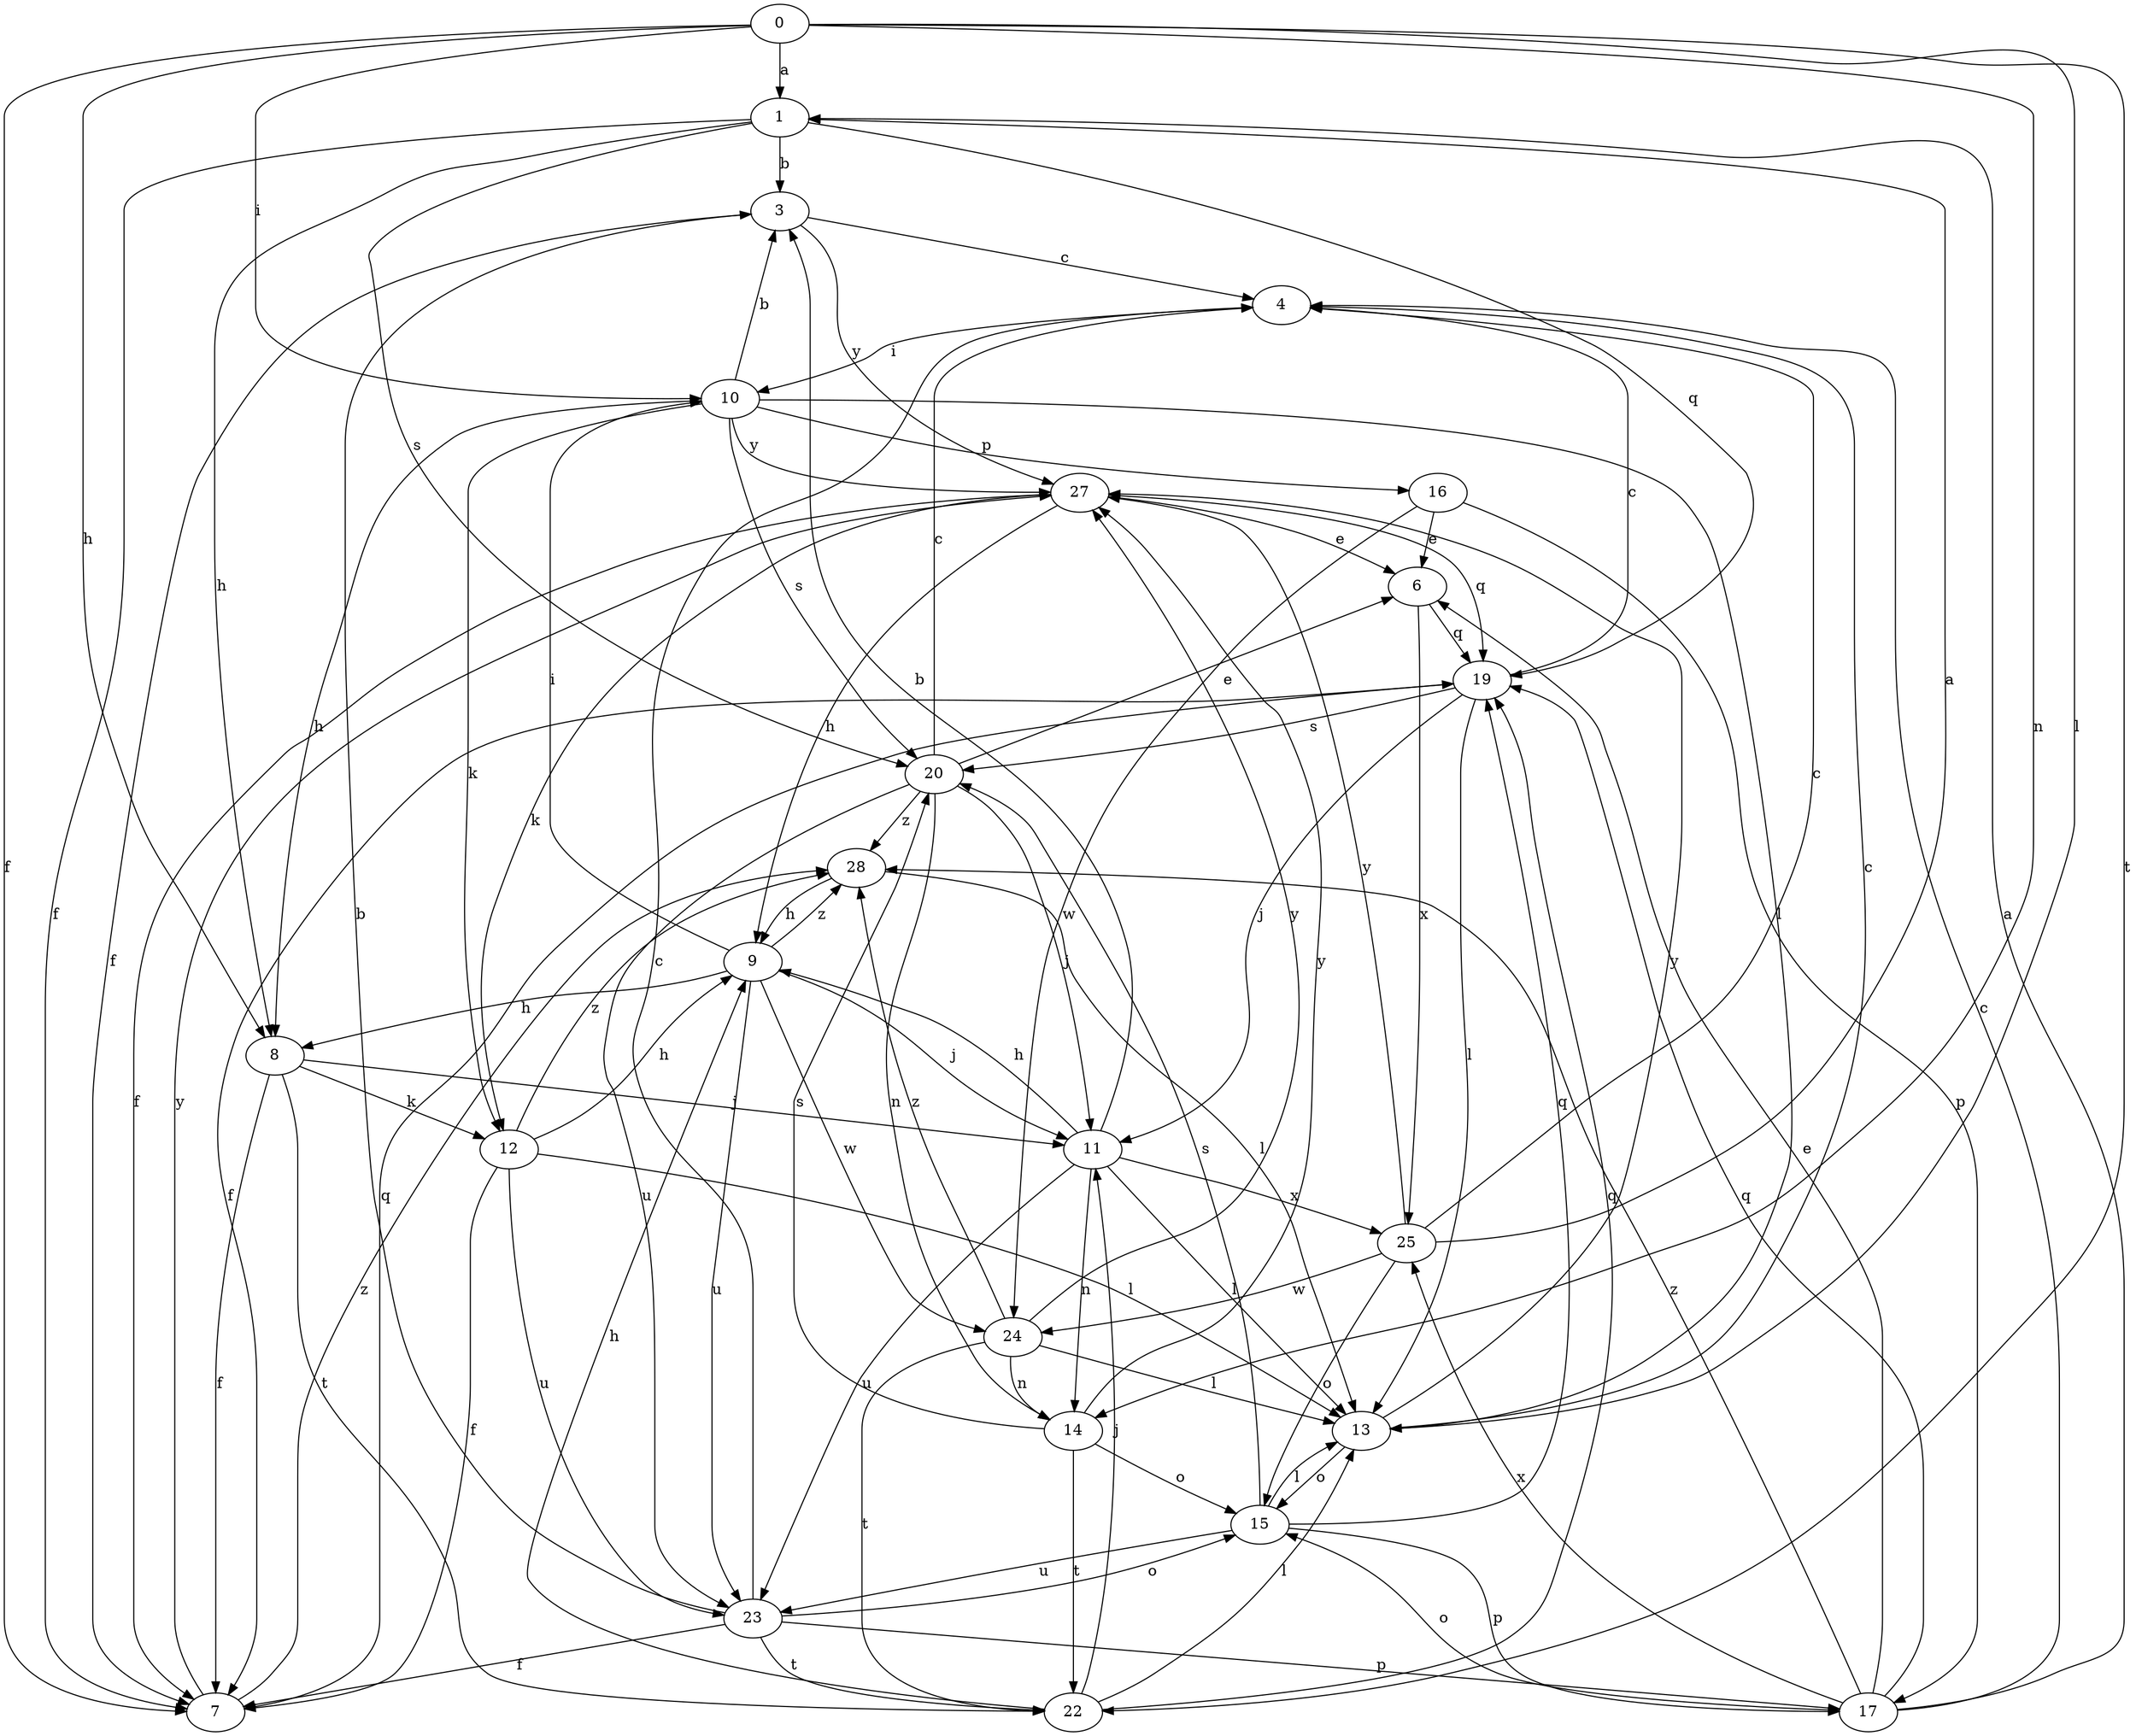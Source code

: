 strict digraph  {
0;
1;
3;
4;
6;
7;
8;
9;
10;
11;
12;
13;
14;
15;
16;
17;
19;
20;
22;
23;
24;
25;
27;
28;
0 -> 1  [label=a];
0 -> 7  [label=f];
0 -> 8  [label=h];
0 -> 10  [label=i];
0 -> 13  [label=l];
0 -> 14  [label=n];
0 -> 22  [label=t];
1 -> 3  [label=b];
1 -> 7  [label=f];
1 -> 8  [label=h];
1 -> 19  [label=q];
1 -> 20  [label=s];
3 -> 4  [label=c];
3 -> 7  [label=f];
3 -> 27  [label=y];
4 -> 10  [label=i];
6 -> 19  [label=q];
6 -> 25  [label=x];
7 -> 19  [label=q];
7 -> 27  [label=y];
7 -> 28  [label=z];
8 -> 7  [label=f];
8 -> 11  [label=j];
8 -> 12  [label=k];
8 -> 22  [label=t];
9 -> 8  [label=h];
9 -> 10  [label=i];
9 -> 11  [label=j];
9 -> 23  [label=u];
9 -> 24  [label=w];
9 -> 28  [label=z];
10 -> 3  [label=b];
10 -> 8  [label=h];
10 -> 12  [label=k];
10 -> 13  [label=l];
10 -> 16  [label=p];
10 -> 20  [label=s];
10 -> 27  [label=y];
11 -> 3  [label=b];
11 -> 9  [label=h];
11 -> 13  [label=l];
11 -> 14  [label=n];
11 -> 23  [label=u];
11 -> 25  [label=x];
12 -> 7  [label=f];
12 -> 9  [label=h];
12 -> 13  [label=l];
12 -> 23  [label=u];
12 -> 28  [label=z];
13 -> 4  [label=c];
13 -> 15  [label=o];
13 -> 27  [label=y];
14 -> 15  [label=o];
14 -> 20  [label=s];
14 -> 22  [label=t];
14 -> 27  [label=y];
15 -> 13  [label=l];
15 -> 17  [label=p];
15 -> 19  [label=q];
15 -> 20  [label=s];
15 -> 23  [label=u];
16 -> 6  [label=e];
16 -> 17  [label=p];
16 -> 24  [label=w];
17 -> 1  [label=a];
17 -> 4  [label=c];
17 -> 6  [label=e];
17 -> 15  [label=o];
17 -> 19  [label=q];
17 -> 25  [label=x];
17 -> 28  [label=z];
19 -> 4  [label=c];
19 -> 7  [label=f];
19 -> 11  [label=j];
19 -> 13  [label=l];
19 -> 20  [label=s];
20 -> 4  [label=c];
20 -> 6  [label=e];
20 -> 11  [label=j];
20 -> 14  [label=n];
20 -> 23  [label=u];
20 -> 28  [label=z];
22 -> 9  [label=h];
22 -> 11  [label=j];
22 -> 13  [label=l];
22 -> 19  [label=q];
23 -> 3  [label=b];
23 -> 4  [label=c];
23 -> 7  [label=f];
23 -> 15  [label=o];
23 -> 17  [label=p];
23 -> 22  [label=t];
24 -> 13  [label=l];
24 -> 14  [label=n];
24 -> 22  [label=t];
24 -> 27  [label=y];
24 -> 28  [label=z];
25 -> 1  [label=a];
25 -> 4  [label=c];
25 -> 15  [label=o];
25 -> 24  [label=w];
25 -> 27  [label=y];
27 -> 6  [label=e];
27 -> 7  [label=f];
27 -> 9  [label=h];
27 -> 12  [label=k];
27 -> 19  [label=q];
28 -> 9  [label=h];
28 -> 13  [label=l];
}
